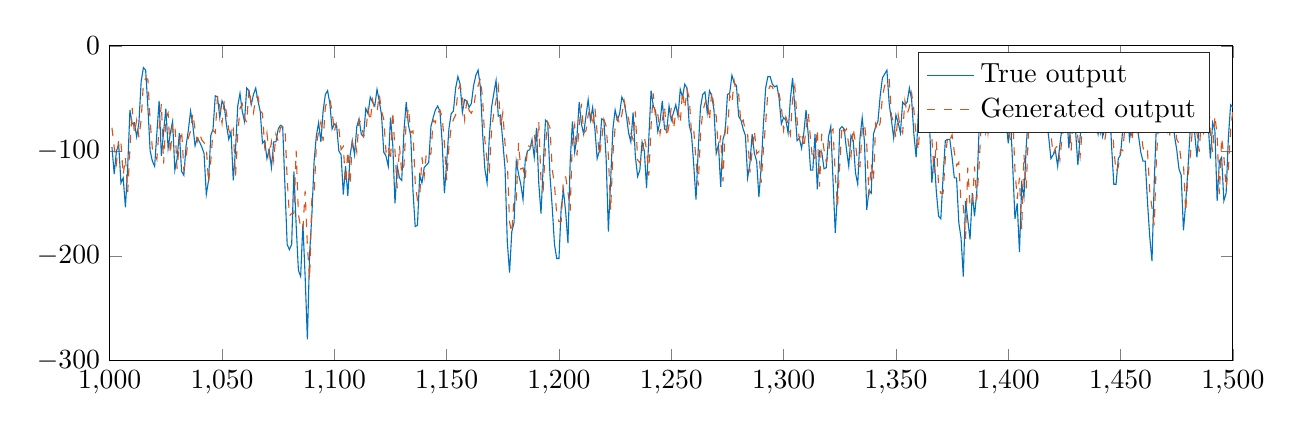 % This file was created by matlab2tikz.
%
\definecolor{mycolor1}{rgb}{0.0,0.447,0.741}%
\definecolor{mycolor2}{rgb}{0.85,0.325,0.098}%
%
\begin{tikzpicture}

\begin{axis}[%
width=14.264cm,
height=4cm,
at={(0cm,0cm)},
scale only axis,
xmin=1000,
xmax=1500,
ymin=-300,
ymax=0,
axis background/.style={fill=white},
legend style={legend cell align=left, align=left, draw=white!15!black}
]
\addplot [color=mycolor1]
  table[row sep=crcr]{%
1001	-96.436\\
1002	-122.07\\
1003	-100.098\\
1004	-93.994\\
1005	-130.615\\
1006	-125.732\\
1007	-153.809\\
1008	-115.967\\
1009	-61.035\\
1010	-74.463\\
1011	-73.242\\
1012	-86.67\\
1013	-73.242\\
1014	-34.18\\
1015	-20.752\\
1016	-23.193\\
1017	-58.594\\
1018	-100.098\\
1019	-109.863\\
1020	-114.746\\
1021	-83.008\\
1022	-52.49\\
1023	-104.98\\
1024	-81.787\\
1025	-59.814\\
1026	-97.656\\
1027	-83.008\\
1028	-72.021\\
1029	-118.408\\
1030	-107.422\\
1031	-83.008\\
1032	-119.629\\
1033	-123.291\\
1034	-95.215\\
1035	-80.566\\
1036	-62.256\\
1037	-75.684\\
1038	-95.215\\
1039	-87.891\\
1040	-91.553\\
1041	-96.436\\
1042	-102.539\\
1043	-141.602\\
1044	-128.174\\
1045	-85.449\\
1046	-79.346\\
1047	-47.607\\
1048	-48.828\\
1049	-68.359\\
1050	-52.49\\
1051	-57.373\\
1052	-75.684\\
1053	-89.111\\
1054	-81.787\\
1055	-128.174\\
1056	-98.877\\
1057	-57.373\\
1058	-45.166\\
1059	-62.256\\
1060	-72.021\\
1061	-40.283\\
1062	-42.725\\
1063	-56.152\\
1064	-46.387\\
1065	-40.283\\
1066	-52.49\\
1067	-62.256\\
1068	-92.773\\
1069	-90.332\\
1070	-107.422\\
1071	-98.877\\
1072	-115.967\\
1073	-91.553\\
1074	-91.553\\
1075	-79.346\\
1076	-75.684\\
1077	-76.904\\
1078	-133.057\\
1079	-189.209\\
1080	-194.092\\
1081	-189.209\\
1082	-119.629\\
1083	-170.898\\
1084	-213.623\\
1085	-219.727\\
1086	-169.678\\
1087	-219.727\\
1088	-279.541\\
1089	-197.754\\
1090	-161.133\\
1091	-109.863\\
1092	-85.449\\
1093	-73.242\\
1094	-91.553\\
1095	-62.256\\
1096	-46.387\\
1097	-42.725\\
1098	-54.932\\
1099	-79.346\\
1100	-74.463\\
1101	-75.684\\
1102	-100.098\\
1103	-103.76\\
1104	-141.602\\
1105	-114.746\\
1106	-142.822\\
1107	-104.98\\
1108	-90.332\\
1109	-103.76\\
1110	-76.904\\
1111	-69.58\\
1112	-84.229\\
1113	-86.67\\
1114	-59.814\\
1115	-64.697\\
1116	-48.828\\
1117	-53.711\\
1118	-57.373\\
1119	-41.504\\
1120	-52.49\\
1121	-65.918\\
1122	-101.318\\
1123	-104.98\\
1124	-114.746\\
1125	-68.359\\
1126	-93.994\\
1127	-150.146\\
1128	-114.746\\
1129	-125.732\\
1130	-128.174\\
1131	-80.566\\
1132	-53.711\\
1133	-75.684\\
1134	-85.449\\
1135	-137.939\\
1136	-172.119\\
1137	-170.898\\
1138	-123.291\\
1139	-130.615\\
1140	-115.967\\
1141	-113.525\\
1142	-111.084\\
1143	-76.904\\
1144	-68.359\\
1145	-61.035\\
1146	-57.373\\
1147	-62.256\\
1148	-91.553\\
1149	-140.381\\
1150	-111.084\\
1151	-79.346\\
1152	-64.697\\
1153	-62.256\\
1154	-40.283\\
1155	-29.297\\
1156	-36.621\\
1157	-63.477\\
1158	-51.27\\
1159	-52.49\\
1160	-58.594\\
1161	-54.932\\
1162	-37.842\\
1163	-28.076\\
1164	-23.193\\
1165	-39.063\\
1166	-83.008\\
1167	-117.188\\
1168	-130.615\\
1169	-86.67\\
1170	-58.594\\
1171	-45.166\\
1172	-32.959\\
1173	-67.139\\
1174	-65.918\\
1175	-91.553\\
1176	-117.188\\
1177	-186.768\\
1178	-216.064\\
1179	-177.002\\
1180	-168.457\\
1181	-109.863\\
1182	-122.07\\
1183	-131.836\\
1184	-146.484\\
1185	-108.643\\
1186	-100.098\\
1187	-98.877\\
1188	-89.111\\
1189	-106.201\\
1190	-78.125\\
1191	-130.615\\
1192	-159.912\\
1193	-113.525\\
1194	-70.801\\
1195	-73.242\\
1196	-123.291\\
1197	-153.809\\
1198	-189.209\\
1199	-202.637\\
1200	-202.637\\
1201	-153.809\\
1202	-137.939\\
1203	-158.691\\
1204	-187.988\\
1205	-109.863\\
1206	-72.021\\
1207	-101.318\\
1208	-86.67\\
1209	-53.711\\
1210	-74.463\\
1211	-84.229\\
1212	-67.139\\
1213	-51.27\\
1214	-70.801\\
1215	-58.594\\
1216	-79.346\\
1217	-107.422\\
1218	-100.098\\
1219	-69.58\\
1220	-70.801\\
1221	-107.422\\
1222	-177.002\\
1223	-128.174\\
1224	-79.346\\
1225	-61.035\\
1226	-70.801\\
1227	-64.697\\
1228	-48.828\\
1229	-53.711\\
1230	-65.918\\
1231	-83.008\\
1232	-91.553\\
1233	-63.477\\
1234	-104.98\\
1235	-124.512\\
1236	-118.408\\
1237	-91.553\\
1238	-100.098\\
1239	-135.498\\
1240	-87.891\\
1241	-42.725\\
1242	-57.373\\
1243	-62.256\\
1244	-81.787\\
1245	-72.021\\
1246	-52.49\\
1247	-79.346\\
1248	-80.566\\
1249	-57.373\\
1250	-70.801\\
1251	-63.477\\
1252	-56.152\\
1253	-67.139\\
1254	-41.504\\
1255	-48.828\\
1256	-36.621\\
1257	-40.283\\
1258	-75.684\\
1259	-84.229\\
1260	-113.525\\
1261	-146.484\\
1262	-98.877\\
1263	-58.594\\
1264	-46.387\\
1265	-43.945\\
1266	-63.477\\
1267	-42.725\\
1268	-47.607\\
1269	-61.035\\
1270	-102.539\\
1271	-93.994\\
1272	-134.277\\
1273	-89.111\\
1274	-81.787\\
1275	-46.387\\
1276	-45.166\\
1277	-28.076\\
1278	-35.4\\
1279	-37.842\\
1280	-67.139\\
1281	-70.801\\
1282	-79.346\\
1283	-85.449\\
1284	-125.732\\
1285	-112.305\\
1286	-84.229\\
1287	-102.539\\
1288	-109.863\\
1289	-144.043\\
1290	-115.967\\
1291	-75.684\\
1292	-40.283\\
1293	-29.297\\
1294	-29.297\\
1295	-36.621\\
1296	-39.063\\
1297	-37.842\\
1298	-50.049\\
1299	-74.463\\
1300	-68.359\\
1301	-70.801\\
1302	-83.008\\
1303	-51.27\\
1304	-30.518\\
1305	-58.594\\
1306	-90.332\\
1307	-87.891\\
1308	-97.656\\
1309	-83.008\\
1310	-61.035\\
1311	-85.449\\
1312	-118.408\\
1313	-118.408\\
1314	-84.229\\
1315	-136.719\\
1316	-100.098\\
1317	-101.318\\
1318	-117.188\\
1319	-115.967\\
1320	-86.67\\
1321	-76.904\\
1322	-128.174\\
1323	-178.223\\
1324	-139.16\\
1325	-79.346\\
1326	-76.904\\
1327	-79.346\\
1328	-98.877\\
1329	-114.746\\
1330	-85.449\\
1331	-90.332\\
1332	-120.85\\
1333	-131.836\\
1334	-87.891\\
1335	-68.359\\
1336	-91.553\\
1337	-156.25\\
1338	-137.939\\
1339	-140.381\\
1340	-84.229\\
1341	-76.904\\
1342	-72.021\\
1343	-47.607\\
1344	-30.518\\
1345	-26.855\\
1346	-23.193\\
1347	-54.932\\
1348	-70.801\\
1349	-87.891\\
1350	-65.918\\
1351	-73.242\\
1352	-83.008\\
1353	-53.711\\
1354	-56.152\\
1355	-53.711\\
1356	-40.283\\
1357	-51.27\\
1358	-84.229\\
1359	-106.201\\
1360	-63.477\\
1361	-48.828\\
1362	-40.283\\
1363	-50.049\\
1364	-35.4\\
1365	-76.904\\
1366	-130.615\\
1367	-104.98\\
1368	-139.16\\
1369	-162.354\\
1370	-164.795\\
1371	-124.512\\
1372	-90.332\\
1373	-89.111\\
1374	-89.111\\
1375	-106.201\\
1376	-125.732\\
1377	-125.732\\
1378	-168.457\\
1379	-183.105\\
1380	-219.727\\
1381	-147.705\\
1382	-166.016\\
1383	-184.326\\
1384	-140.381\\
1385	-162.354\\
1386	-139.16\\
1387	-80.566\\
1388	-52.49\\
1389	-56.152\\
1390	-81.787\\
1391	-65.918\\
1392	-43.945\\
1393	-62.256\\
1394	-47.607\\
1395	-36.621\\
1396	-46.387\\
1397	-52.49\\
1398	-36.621\\
1399	-70.801\\
1400	-92.773\\
1401	-68.359\\
1402	-114.746\\
1403	-164.795\\
1404	-150.146\\
1405	-196.533\\
1406	-131.836\\
1407	-144.043\\
1408	-96.436\\
1409	-63.477\\
1410	-76.904\\
1411	-59.814\\
1412	-45.166\\
1413	-64.697\\
1414	-36.621\\
1415	-28.076\\
1416	-34.18\\
1417	-70.801\\
1418	-86.67\\
1419	-107.422\\
1420	-103.76\\
1421	-100.098\\
1422	-114.746\\
1423	-93.994\\
1424	-76.904\\
1425	-76.904\\
1426	-62.256\\
1427	-97.656\\
1428	-68.359\\
1429	-56.152\\
1430	-81.787\\
1431	-113.525\\
1432	-86.67\\
1433	-65.918\\
1434	-56.152\\
1435	-65.918\\
1436	-45.166\\
1437	-45.166\\
1438	-59.814\\
1439	-75.684\\
1440	-84.229\\
1441	-65.918\\
1442	-86.67\\
1443	-79.346\\
1444	-47.607\\
1445	-50.049\\
1446	-95.215\\
1447	-131.836\\
1448	-131.836\\
1449	-107.422\\
1450	-103.76\\
1451	-79.346\\
1452	-76.904\\
1453	-61.035\\
1454	-89.111\\
1455	-75.684\\
1456	-50.049\\
1457	-74.463\\
1458	-85.449\\
1459	-101.318\\
1460	-109.863\\
1461	-109.863\\
1462	-148.926\\
1463	-181.885\\
1464	-205.078\\
1465	-129.395\\
1466	-73.242\\
1467	-47.607\\
1468	-34.18\\
1469	-54.932\\
1470	-46.387\\
1471	-80.566\\
1472	-72.021\\
1473	-64.697\\
1474	-85.449\\
1475	-98.877\\
1476	-117.188\\
1477	-123.291\\
1478	-175.781\\
1479	-150.146\\
1480	-117.188\\
1481	-80.566\\
1482	-80.566\\
1483	-83.008\\
1484	-106.201\\
1485	-75.684\\
1486	-79.346\\
1487	-74.463\\
1488	-42.725\\
1489	-74.463\\
1490	-107.422\\
1491	-73.242\\
1492	-80.566\\
1493	-147.705\\
1494	-109.863\\
1495	-106.201\\
1496	-147.705\\
1497	-140.381\\
1498	-87.891\\
1499	-56.152\\
1500	-58.594\\
};
\addlegendentry{True output}

\addplot [color=mycolor2, dashed]
  table[row sep=crcr]{%
1001	-78.081\\
1002	-96.793\\
1003	-111.946\\
1004	-88.301\\
1005	-92.233\\
1006	-123.197\\
1007	-106.463\\
1008	-139.271\\
1009	-98.137\\
1010	-59.207\\
1011	-83.305\\
1012	-70.814\\
1013	-87.284\\
1014	-70.423\\
1015	-35.475\\
1016	-30.895\\
1017	-31.845\\
1018	-71.993\\
1019	-98.232\\
1020	-101.111\\
1021	-108.091\\
1022	-78.393\\
1023	-55.287\\
1024	-112.208\\
1025	-68.354\\
1026	-63.893\\
1027	-103.402\\
1028	-74.476\\
1029	-73.742\\
1030	-117.445\\
1031	-92.617\\
1032	-80.413\\
1033	-117.729\\
1034	-106.632\\
1035	-87.812\\
1036	-81.249\\
1037	-64.417\\
1038	-79.846\\
1039	-90.852\\
1040	-83.175\\
1041	-89.714\\
1042	-92.23\\
1043	-96.149\\
1044	-130.642\\
1045	-109.646\\
1046	-80.529\\
1047	-82.851\\
1048	-47.625\\
1049	-57.523\\
1050	-73.686\\
1051	-52.532\\
1052	-64.466\\
1053	-79.925\\
1054	-85.801\\
1055	-79.519\\
1056	-124.628\\
1057	-84.134\\
1058	-59.649\\
1059	-55.315\\
1060	-68.411\\
1061	-72.972\\
1062	-40.755\\
1063	-54.226\\
1064	-63.774\\
1065	-49.112\\
1066	-48.231\\
1067	-61.845\\
1068	-64.506\\
1069	-95.91\\
1070	-83.013\\
1071	-105.412\\
1072	-91.482\\
1073	-109.297\\
1074	-84.112\\
1075	-90.484\\
1076	-77.64\\
1077	-77.342\\
1078	-77.026\\
1079	-126.399\\
1080	-161.988\\
1081	-159.613\\
1082	-159.862\\
1083	-99.968\\
1084	-160.441\\
1085	-172.816\\
1086	-175.513\\
1087	-138.113\\
1088	-190.423\\
1089	-221.984\\
1090	-144.919\\
1091	-142.423\\
1092	-94.134\\
1093	-82.112\\
1094	-72.833\\
1095	-90.474\\
1096	-58.169\\
1097	-51.306\\
1098	-50.401\\
1099	-62.486\\
1100	-81.916\\
1101	-72.218\\
1102	-78.527\\
1103	-98.814\\
1104	-95.928\\
1105	-131.554\\
1106	-99.8\\
1107	-132.349\\
1108	-90.401\\
1109	-88.722\\
1110	-100.996\\
1111	-70.693\\
1112	-73.429\\
1113	-86.265\\
1114	-82.36\\
1115	-60.875\\
1116	-71.938\\
1117	-51.414\\
1118	-60.86\\
1119	-63.055\\
1120	-46.308\\
1121	-62.016\\
1122	-70.067\\
1123	-100.936\\
1124	-94.67\\
1125	-109.384\\
1126	-62.383\\
1127	-100.597\\
1128	-135.827\\
1129	-95.016\\
1130	-121.303\\
1131	-113.607\\
1132	-71.905\\
1133	-59.075\\
1134	-82.843\\
1135	-81.128\\
1136	-130.385\\
1137	-147.031\\
1138	-143.883\\
1139	-106.201\\
1140	-124.077\\
1141	-101.515\\
1142	-104.797\\
1143	-102.621\\
1144	-70.635\\
1145	-73.15\\
1146	-63.817\\
1147	-61.147\\
1148	-67.898\\
1149	-92.557\\
1150	-128.026\\
1151	-96.238\\
1152	-77.797\\
1153	-70.263\\
1154	-66.055\\
1155	-42.706\\
1156	-37.637\\
1157	-47.437\\
1158	-70.242\\
1159	-51.791\\
1160	-61.667\\
1161	-64.114\\
1162	-59.364\\
1163	-43.796\\
1164	-37.854\\
1165	-31.176\\
1166	-50.089\\
1167	-89.402\\
1168	-109.615\\
1169	-118.644\\
1170	-80.394\\
1171	-63.81\\
1172	-51.978\\
1173	-38.9\\
1174	-77.473\\
1175	-63.732\\
1176	-93.56\\
1177	-110.108\\
1178	-168.047\\
1179	-177.909\\
1180	-145.276\\
1181	-147.557\\
1182	-92.586\\
1183	-117.389\\
1184	-116.28\\
1185	-127.259\\
1186	-94.907\\
1187	-95.919\\
1188	-95.014\\
1189	-84.192\\
1190	-101.794\\
1191	-72.029\\
1192	-127.968\\
1193	-136.328\\
1194	-94.868\\
1195	-72.686\\
1196	-78.146\\
1197	-117.767\\
1198	-132.033\\
1199	-160.812\\
1200	-167.419\\
1201	-167.213\\
1202	-125.502\\
1203	-124.852\\
1204	-139.124\\
1205	-156.923\\
1206	-85.773\\
1207	-75.04\\
1208	-104.47\\
1209	-76.135\\
1210	-55.044\\
1211	-82.835\\
1212	-81.125\\
1213	-65.996\\
1214	-58.861\\
1215	-76.885\\
1216	-59.098\\
1217	-83.026\\
1218	-104.487\\
1219	-90.302\\
1220	-69.945\\
1221	-76.411\\
1222	-105.082\\
1223	-156.848\\
1224	-103.675\\
1225	-77.991\\
1226	-68.203\\
1227	-74.272\\
1228	-65.504\\
1229	-52.183\\
1230	-62.874\\
1231	-69.641\\
1232	-83.232\\
1233	-89.318\\
1234	-62.403\\
1235	-108.757\\
1236	-111.344\\
1237	-105.185\\
1238	-86.827\\
1239	-98.939\\
1240	-123.707\\
1241	-76.306\\
1242	-45.347\\
1243	-68.911\\
1244	-64.58\\
1245	-83.775\\
1246	-70.921\\
1247	-57.698\\
1248	-86.933\\
1249	-75.523\\
1250	-58.802\\
1251	-79.227\\
1252	-63.464\\
1253	-60.872\\
1254	-73.551\\
1255	-43.065\\
1256	-59.821\\
1257	-41.704\\
1258	-49.907\\
1259	-83.239\\
1260	-79.552\\
1261	-110.029\\
1262	-133.071\\
1263	-84.787\\
1264	-62.896\\
1265	-54.553\\
1266	-50.996\\
1267	-71.145\\
1268	-43.44\\
1269	-57.605\\
1270	-67.15\\
1271	-102.363\\
1272	-85.366\\
1273	-129.187\\
1274	-77.048\\
1275	-84.166\\
1276	-47.02\\
1277	-54.318\\
1278	-33.621\\
1279	-45.564\\
1280	-46.114\\
1281	-74.497\\
1282	-70.807\\
1283	-80.992\\
1284	-84.784\\
1285	-120.72\\
1286	-100.239\\
1287	-80.857\\
1288	-102.751\\
1289	-100.651\\
1290	-130.428\\
1291	-99.211\\
1292	-74.155\\
1293	-44.074\\
1294	-37.985\\
1295	-39.091\\
1296	-45.531\\
1297	-46.222\\
1298	-45.581\\
1299	-57.905\\
1300	-80.409\\
1301	-67.716\\
1302	-74.052\\
1303	-84.441\\
1304	-50.873\\
1305	-38.466\\
1306	-70.806\\
1307	-88.787\\
1308	-82.101\\
1309	-97.407\\
1310	-78.943\\
1311	-63.434\\
1312	-89.805\\
1313	-109.803\\
1314	-105.495\\
1315	-79.444\\
1316	-134.032\\
1317	-83.819\\
1318	-99.017\\
1319	-110.906\\
1320	-103.012\\
1321	-81.692\\
1322	-79.446\\
1323	-122.968\\
1324	-152.974\\
1325	-113.319\\
1326	-76.025\\
1327	-82.273\\
1328	-79.232\\
1329	-94.383\\
1330	-105.448\\
1331	-78.555\\
1332	-92.649\\
1333	-112.994\\
1334	-114.938\\
1335	-79.08\\
1336	-74.28\\
1337	-93.059\\
1338	-142.326\\
1339	-112.807\\
1340	-127.723\\
1341	-74.564\\
1342	-80.574\\
1343	-73.176\\
1344	-48.609\\
1345	-37.727\\
1346	-35.482\\
1347	-31.032\\
1348	-66.439\\
1349	-72.851\\
1350	-88.006\\
1351	-65.654\\
1352	-78.219\\
1353	-83.006\\
1354	-52.36\\
1355	-64.994\\
1356	-58.43\\
1357	-45.23\\
1358	-61.172\\
1359	-86.559\\
1360	-99.796\\
1361	-59.281\\
1362	-58.358\\
1363	-48.963\\
1364	-58.289\\
1365	-38.811\\
1366	-87.909\\
1367	-121.583\\
1368	-91.156\\
1369	-133.689\\
1370	-140.393\\
1371	-140.406\\
1372	-107.008\\
1373	-86.822\\
1374	-89.829\\
1375	-84.791\\
1376	-101.194\\
1377	-114.106\\
1378	-111.042\\
1379	-151.006\\
1380	-152.411\\
1381	-183.902\\
1382	-116.017\\
1383	-152.785\\
1384	-152.431\\
1385	-114.878\\
1386	-146.527\\
1387	-115.495\\
1388	-71.818\\
1389	-57.636\\
1390	-63.084\\
1391	-83.275\\
1392	-62.942\\
1393	-50.319\\
1394	-72.535\\
1395	-48.697\\
1396	-44.765\\
1397	-56.795\\
1398	-56.61\\
1399	-43.272\\
1400	-80.036\\
1401	-89.799\\
1402	-65.73\\
1403	-118.361\\
1404	-145.841\\
1405	-125.664\\
1406	-174.499\\
1407	-103.528\\
1408	-135.748\\
1409	-81.689\\
1410	-63.892\\
1411	-82.539\\
1412	-58.814\\
1413	-50.487\\
1414	-72.568\\
1415	-39.086\\
1416	-35.276\\
1417	-45.335\\
1418	-78.469\\
1419	-84.493\\
1420	-103.256\\
1421	-97.562\\
1422	-95.0\\
1423	-108.52\\
1424	-85.722\\
1425	-77.369\\
1426	-79.49\\
1427	-63.178\\
1428	-100.174\\
1429	-61.195\\
1430	-62.94\\
1431	-87.682\\
1432	-105.149\\
1433	-78.191\\
1434	-69.892\\
1435	-62.61\\
1436	-70.815\\
1437	-46.966\\
1438	-53.97\\
1439	-67.229\\
1440	-75.935\\
1441	-83.267\\
1442	-66.848\\
1443	-89.899\\
1444	-75.603\\
1445	-50.083\\
1446	-60.694\\
1447	-97.943\\
1448	-119.784\\
1449	-115.309\\
1450	-98.966\\
1451	-99.861\\
1452	-76.251\\
1453	-78.25\\
1454	-63.312\\
1455	-90.772\\
1456	-72.423\\
1457	-52.768\\
1458	-83.373\\
1459	-81.016\\
1460	-96.88\\
1461	-103.173\\
1462	-100.448\\
1463	-138.411\\
1464	-154.426\\
1465	-171.141\\
1466	-105.201\\
1467	-72.466\\
1468	-53.515\\
1469	-40.668\\
1470	-63.344\\
1471	-48.683\\
1472	-87.703\\
1473	-68.815\\
1474	-68.571\\
1475	-88.758\\
1476	-93.017\\
1477	-109.656\\
1478	-111.839\\
1479	-158.308\\
1480	-123.934\\
1481	-105.882\\
1482	-78.907\\
1483	-81.835\\
1484	-82.245\\
1485	-100.883\\
1486	-69.528\\
1487	-82.929\\
1488	-75.701\\
1489	-42.613\\
1490	-84.863\\
1491	-101.163\\
1492	-66.513\\
1493	-85.265\\
1494	-141.343\\
1495	-87.528\\
1496	-105.368\\
1497	-135.906\\
1498	-117.323\\
1499	-80.21\\
1500	-61.447\\
};
\addlegendentry{Generated output}

\end{axis}
\end{tikzpicture}%